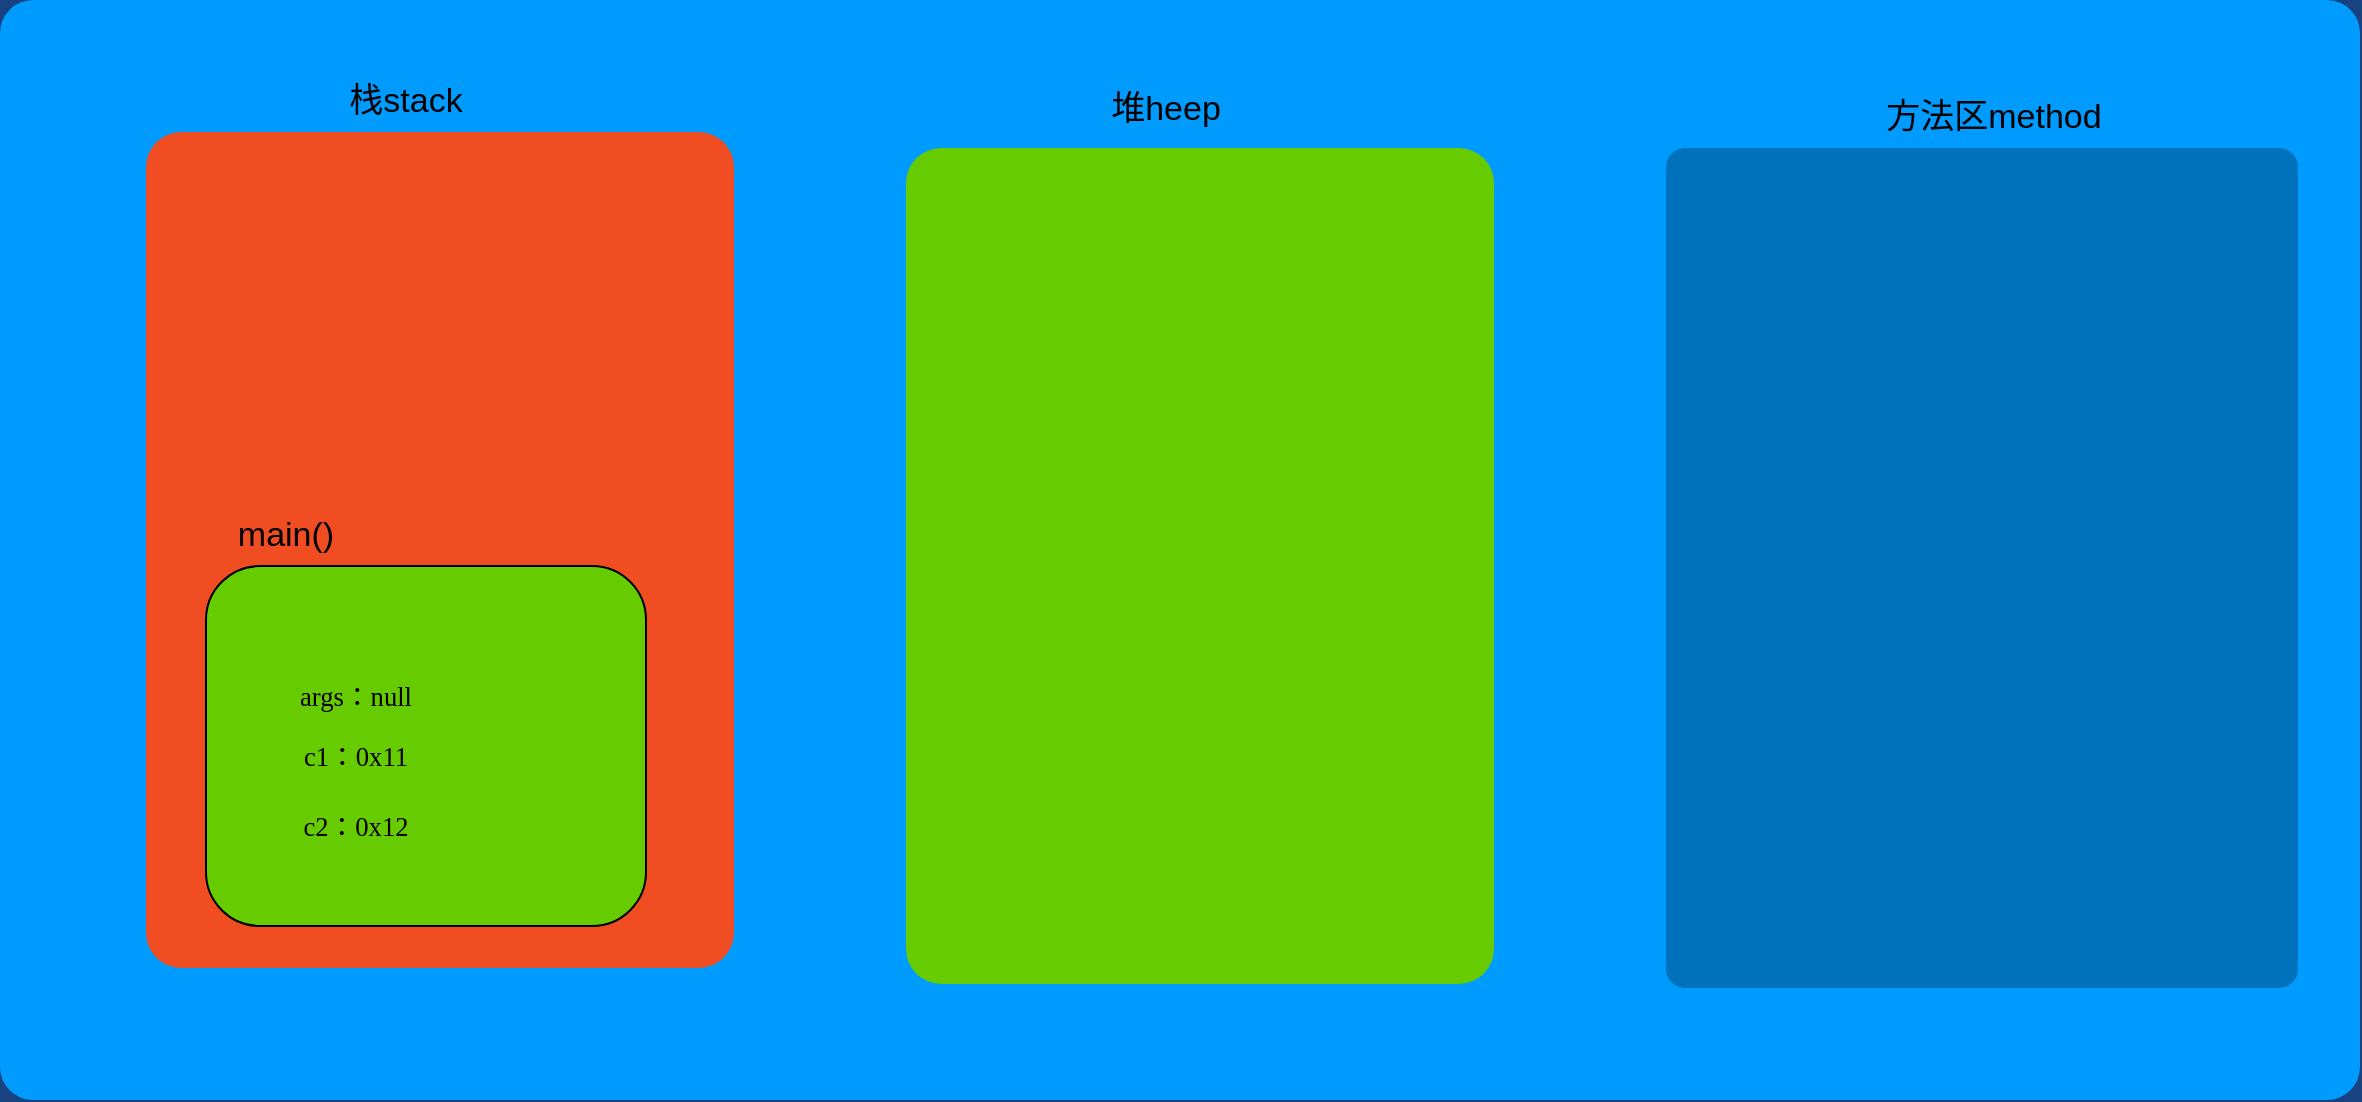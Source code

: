 <mxfile version="17.4.0" type="github">
  <diagram name="Page-1" id="7a6c530e-6e37-e111-ec74-82921da8cc10">
    <mxGraphModel dx="1240" dy="657" grid="1" gridSize="10" guides="1" tooltips="1" connect="1" arrows="1" fold="1" page="1" pageScale="1.5" pageWidth="1169" pageHeight="826" background="#184380" math="0" shadow="0">
      <root>
        <mxCell id="0" style=";html=1;" />
        <mxCell id="1" style=";html=1;" parent="0" />
        <mxCell id="23046e2b9bb16c14-116" value="" style="whiteSpace=wrap;html=1;rounded=1;shadow=0;strokeColor=none;strokeWidth=2;fillColor=#009BFF;fontSize=20;fontColor=#FFFFFF;align=center;arcSize=3;verticalAlign=top;spacingTop=4;" parent="1" vertex="1">
          <mxGeometry x="287" y="217" width="1180" height="550" as="geometry" />
        </mxCell>
        <mxCell id="23046e2b9bb16c14-64" value="" style="rounded=1;whiteSpace=wrap;html=1;shadow=0;strokeWidth=2;fillColor=#0072BC;fontSize=12;fontColor=#FFFFFF;align=center;strokeColor=none;arcSize=3;verticalAlign=top;" parent="1" vertex="1">
          <mxGeometry x="1120" y="291" width="316" height="420" as="geometry" />
        </mxCell>
        <mxCell id="23046e2b9bb16c14-28" value="" style="rounded=1;whiteSpace=wrap;html=1;shadow=0;strokeWidth=2;fillColor=#F04D22;fontSize=12;fontColor=#FFFFFF;align=center;strokeColor=none;arcSize=6;verticalAlign=top;" parent="1" vertex="1">
          <mxGeometry x="360" y="283" width="294" height="418" as="geometry" />
        </mxCell>
        <mxCell id="rh2e__Qxw752L9CsaWxn-1" value="" style="rounded=1;whiteSpace=wrap;html=1;shadow=0;strokeWidth=2;fillColor=#66CC00;fontSize=12;fontColor=#FFFFFF;align=center;strokeColor=none;arcSize=6;verticalAlign=top;" vertex="1" parent="1">
          <mxGeometry x="740" y="291" width="294" height="418" as="geometry" />
        </mxCell>
        <object label="" id="rh2e__Qxw752L9CsaWxn-4">
          <mxCell style="rounded=1;whiteSpace=wrap;html=1;fillColor=#66CC00;" vertex="1" parent="1">
            <mxGeometry x="390" y="500" width="220" height="180" as="geometry" />
          </mxCell>
        </object>
        <mxCell id="rh2e__Qxw752L9CsaWxn-5" value="main()" style="text;html=1;strokeColor=none;fillColor=none;align=center;verticalAlign=middle;whiteSpace=wrap;rounded=0;fontSize=17;" vertex="1" parent="1">
          <mxGeometry x="400" y="470" width="60" height="30" as="geometry" />
        </mxCell>
        <mxCell id="rh2e__Qxw752L9CsaWxn-6" value="栈stack" style="text;html=1;strokeColor=none;fillColor=none;align=center;verticalAlign=middle;whiteSpace=wrap;rounded=0;strokeWidth=5;fontSize=17;" vertex="1" parent="1">
          <mxGeometry x="460" y="253" width="60" height="30" as="geometry" />
        </mxCell>
        <mxCell id="rh2e__Qxw752L9CsaWxn-13" value="&lt;p class=&quot;MsoNormal&quot;&gt;&lt;span style=&quot;font-size: 10pt&quot;&gt;c1：0x11&lt;/span&gt;&lt;/p&gt;" style="text;html=1;strokeColor=none;fillColor=none;align=center;verticalAlign=middle;whiteSpace=wrap;rounded=0;fontSize=17;fontFamily=Comic Sans MS;" vertex="1" parent="1">
          <mxGeometry x="410" y="580" width="110" height="30" as="geometry" />
        </mxCell>
        <mxCell id="rh2e__Qxw752L9CsaWxn-14" value="&lt;p class=&quot;MsoNormal&quot;&gt;&lt;span style=&quot;font-size: 10pt&quot;&gt;c2：0x12&lt;/span&gt;&lt;/p&gt;" style="text;html=1;strokeColor=none;fillColor=none;align=center;verticalAlign=middle;whiteSpace=wrap;rounded=0;fontSize=17;fontFamily=Comic Sans MS;" vertex="1" parent="1">
          <mxGeometry x="410" y="615" width="110" height="30" as="geometry" />
        </mxCell>
        <mxCell id="rh2e__Qxw752L9CsaWxn-15" value="&lt;p class=&quot;MsoNormal&quot;&gt;&lt;span style=&quot;font-size: 10pt&quot;&gt;args：null&lt;/span&gt;&lt;/p&gt;" style="text;html=1;strokeColor=none;fillColor=none;align=center;verticalAlign=middle;whiteSpace=wrap;rounded=0;fontSize=17;fontFamily=Comic Sans MS;" vertex="1" parent="1">
          <mxGeometry x="410" y="550" width="110" height="30" as="geometry" />
        </mxCell>
        <mxCell id="rh2e__Qxw752L9CsaWxn-16" value="堆heep" style="text;html=1;strokeColor=none;fillColor=none;align=center;verticalAlign=middle;whiteSpace=wrap;rounded=0;strokeWidth=5;fontSize=17;" vertex="1" parent="1">
          <mxGeometry x="840" y="257" width="60" height="30" as="geometry" />
        </mxCell>
        <mxCell id="rh2e__Qxw752L9CsaWxn-17" value="方法区method" style="text;html=1;strokeColor=none;fillColor=none;align=center;verticalAlign=middle;whiteSpace=wrap;rounded=0;strokeWidth=5;fontSize=17;" vertex="1" parent="1">
          <mxGeometry x="1223" y="261" width="122" height="30" as="geometry" />
        </mxCell>
      </root>
    </mxGraphModel>
  </diagram>
</mxfile>
